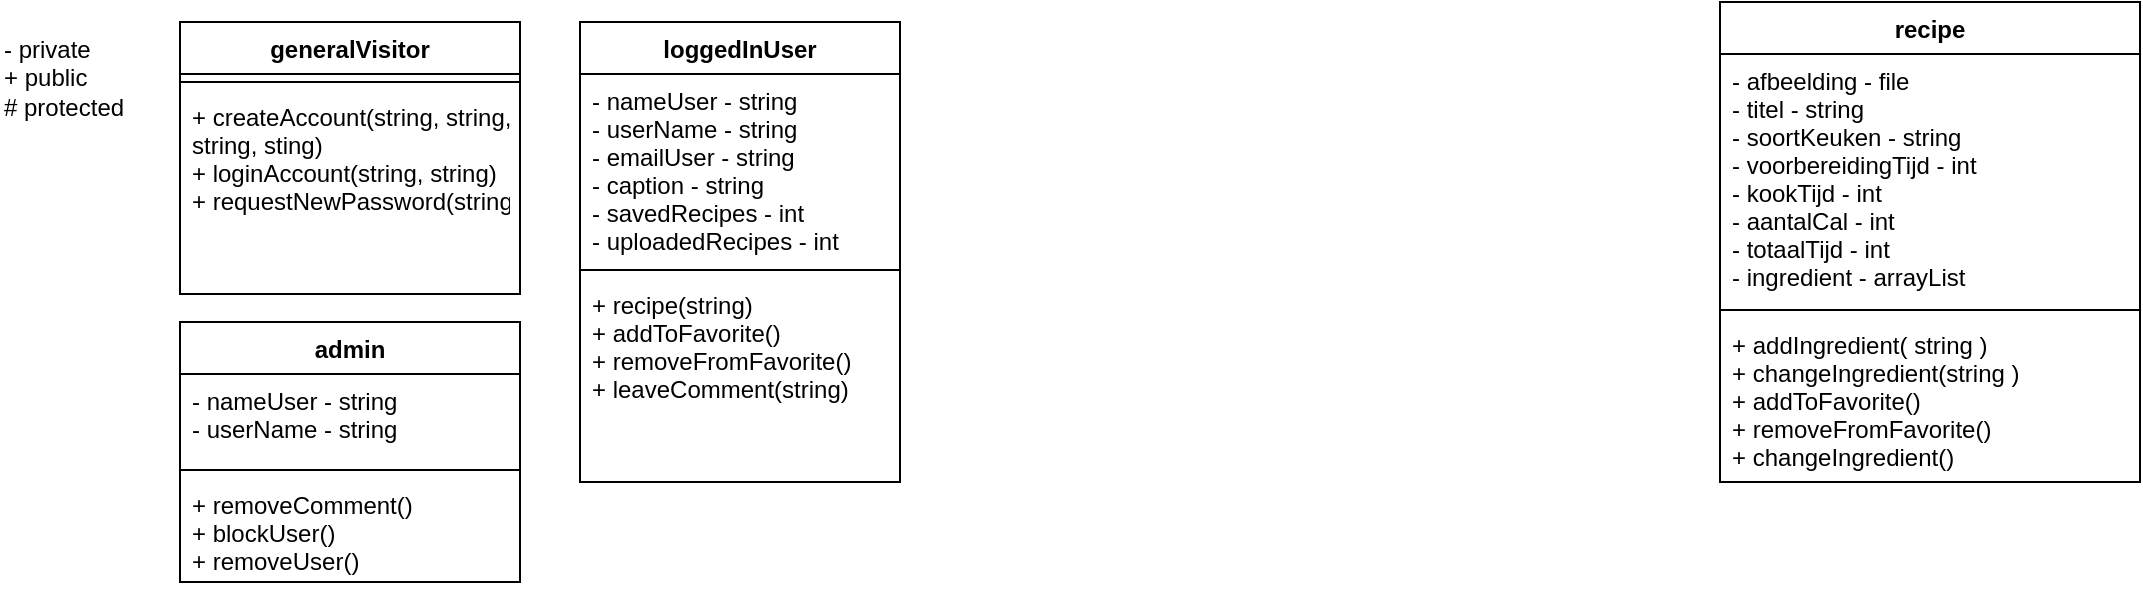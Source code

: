 <mxfile version="14.6.0" type="github">
  <diagram name="Page-1" id="e7e014a7-5840-1c2e-5031-d8a46d1fe8dd">
    <mxGraphModel dx="2595" dy="773" grid="1" gridSize="10" guides="1" tooltips="1" connect="1" arrows="1" fold="1" page="1" pageScale="1" pageWidth="1169" pageHeight="826" background="#ffffff" math="0" shadow="0">
      <root>
        <mxCell id="0" />
        <mxCell id="1" parent="0" />
        <mxCell id="mBOL9zXCFcZoV6gmE1oh-41" value="recipe" style="swimlane;fontStyle=1;align=center;verticalAlign=top;childLayout=stackLayout;horizontal=1;startSize=26;horizontalStack=0;resizeParent=1;resizeParentMax=0;resizeLast=0;collapsible=1;marginBottom=0;" vertex="1" parent="1">
          <mxGeometry x="-290" y="10" width="210" height="240" as="geometry" />
        </mxCell>
        <mxCell id="mBOL9zXCFcZoV6gmE1oh-42" value="- afbeelding - file&#xa;- titel - string&#xa;- soortKeuken - string&#xa;- voorbereidingTijd - int&#xa;- kookTijd - int&#xa;- aantalCal - int&#xa;- totaalTijd - int&#xa;- ingredient - arrayList" style="text;strokeColor=none;fillColor=none;align=left;verticalAlign=top;spacingLeft=4;spacingRight=4;overflow=hidden;rotatable=0;points=[[0,0.5],[1,0.5]];portConstraint=eastwest;" vertex="1" parent="mBOL9zXCFcZoV6gmE1oh-41">
          <mxGeometry y="26" width="210" height="124" as="geometry" />
        </mxCell>
        <mxCell id="mBOL9zXCFcZoV6gmE1oh-43" value="" style="line;strokeWidth=1;fillColor=none;align=left;verticalAlign=middle;spacingTop=-1;spacingLeft=3;spacingRight=3;rotatable=0;labelPosition=right;points=[];portConstraint=eastwest;" vertex="1" parent="mBOL9zXCFcZoV6gmE1oh-41">
          <mxGeometry y="150" width="210" height="8" as="geometry" />
        </mxCell>
        <mxCell id="mBOL9zXCFcZoV6gmE1oh-44" value="+ addIngredient( string )&#xa;+ changeIngredient(string )&#xa;+ addToFavorite()&#xa;+ removeFromFavorite()&#xa;+ changeIngredient()" style="text;strokeColor=none;fillColor=none;align=left;verticalAlign=top;spacingLeft=4;spacingRight=4;overflow=hidden;rotatable=0;points=[[0,0.5],[1,0.5]];portConstraint=eastwest;" vertex="1" parent="mBOL9zXCFcZoV6gmE1oh-41">
          <mxGeometry y="158" width="210" height="82" as="geometry" />
        </mxCell>
        <mxCell id="mBOL9zXCFcZoV6gmE1oh-48" value="generalVisitor" style="swimlane;fontStyle=1;align=center;verticalAlign=top;childLayout=stackLayout;horizontal=1;startSize=26;horizontalStack=0;resizeParent=1;resizeParentMax=0;resizeLast=0;collapsible=1;marginBottom=0;" vertex="1" parent="1">
          <mxGeometry x="-1060" y="20" width="170" height="136" as="geometry" />
        </mxCell>
        <mxCell id="mBOL9zXCFcZoV6gmE1oh-50" value="" style="line;strokeWidth=1;fillColor=none;align=left;verticalAlign=middle;spacingTop=-1;spacingLeft=3;spacingRight=3;rotatable=0;labelPosition=right;points=[];portConstraint=eastwest;" vertex="1" parent="mBOL9zXCFcZoV6gmE1oh-48">
          <mxGeometry y="26" width="170" height="8" as="geometry" />
        </mxCell>
        <mxCell id="mBOL9zXCFcZoV6gmE1oh-51" value="+ createAccount(string, string, &#xa;string, sting)&#xa;+ loginAccount(string, string)&#xa;+ requestNewPassword(string)" style="text;strokeColor=none;fillColor=none;align=left;verticalAlign=top;spacingLeft=4;spacingRight=4;overflow=hidden;rotatable=0;points=[[0,0.5],[1,0.5]];portConstraint=eastwest;" vertex="1" parent="mBOL9zXCFcZoV6gmE1oh-48">
          <mxGeometry y="34" width="170" height="102" as="geometry" />
        </mxCell>
        <mxCell id="mBOL9zXCFcZoV6gmE1oh-53" value="loggedInUser" style="swimlane;fontStyle=1;align=center;verticalAlign=top;childLayout=stackLayout;horizontal=1;startSize=26;horizontalStack=0;resizeParent=1;resizeParentMax=0;resizeLast=0;collapsible=1;marginBottom=0;" vertex="1" parent="1">
          <mxGeometry x="-860" y="20" width="160" height="230" as="geometry" />
        </mxCell>
        <mxCell id="mBOL9zXCFcZoV6gmE1oh-54" value="- nameUser - string&#xa;- userName - string&#xa;- emailUser - string&#xa;- caption - string&#xa;- savedRecipes - int&#xa;- uploadedRecipes - int" style="text;strokeColor=none;fillColor=none;align=left;verticalAlign=top;spacingLeft=4;spacingRight=4;overflow=hidden;rotatable=0;points=[[0,0.5],[1,0.5]];portConstraint=eastwest;" vertex="1" parent="mBOL9zXCFcZoV6gmE1oh-53">
          <mxGeometry y="26" width="160" height="94" as="geometry" />
        </mxCell>
        <mxCell id="mBOL9zXCFcZoV6gmE1oh-55" value="" style="line;strokeWidth=1;fillColor=none;align=left;verticalAlign=middle;spacingTop=-1;spacingLeft=3;spacingRight=3;rotatable=0;labelPosition=right;points=[];portConstraint=eastwest;" vertex="1" parent="mBOL9zXCFcZoV6gmE1oh-53">
          <mxGeometry y="120" width="160" height="8" as="geometry" />
        </mxCell>
        <mxCell id="mBOL9zXCFcZoV6gmE1oh-56" value="+ recipe(string)&#xa;+ addToFavorite()&#xa;+ removeFromFavorite()&#xa;+ leaveComment(string)" style="text;strokeColor=none;fillColor=none;align=left;verticalAlign=top;spacingLeft=4;spacingRight=4;overflow=hidden;rotatable=0;points=[[0,0.5],[1,0.5]];portConstraint=eastwest;" vertex="1" parent="mBOL9zXCFcZoV6gmE1oh-53">
          <mxGeometry y="128" width="160" height="102" as="geometry" />
        </mxCell>
        <mxCell id="mBOL9zXCFcZoV6gmE1oh-57" value="- private&lt;br&gt;+ public&lt;br&gt;# protected" style="text;html=1;strokeColor=none;fillColor=none;align=left;verticalAlign=top;whiteSpace=wrap;rounded=0;" vertex="1" parent="1">
          <mxGeometry x="-1150" y="20" width="70" height="80" as="geometry" />
        </mxCell>
        <mxCell id="mBOL9zXCFcZoV6gmE1oh-70" value="admin" style="swimlane;fontStyle=1;align=center;verticalAlign=top;childLayout=stackLayout;horizontal=1;startSize=26;horizontalStack=0;resizeParent=1;resizeParentMax=0;resizeLast=0;collapsible=1;marginBottom=0;" vertex="1" parent="1">
          <mxGeometry x="-1060" y="170" width="170" height="130" as="geometry" />
        </mxCell>
        <mxCell id="mBOL9zXCFcZoV6gmE1oh-71" value="- nameUser - string&#xa;- userName - string" style="text;strokeColor=none;fillColor=none;align=left;verticalAlign=top;spacingLeft=4;spacingRight=4;overflow=hidden;rotatable=0;points=[[0,0.5],[1,0.5]];portConstraint=eastwest;" vertex="1" parent="mBOL9zXCFcZoV6gmE1oh-70">
          <mxGeometry y="26" width="170" height="44" as="geometry" />
        </mxCell>
        <mxCell id="mBOL9zXCFcZoV6gmE1oh-72" value="" style="line;strokeWidth=1;fillColor=none;align=left;verticalAlign=middle;spacingTop=-1;spacingLeft=3;spacingRight=3;rotatable=0;labelPosition=right;points=[];portConstraint=eastwest;" vertex="1" parent="mBOL9zXCFcZoV6gmE1oh-70">
          <mxGeometry y="70" width="170" height="8" as="geometry" />
        </mxCell>
        <mxCell id="mBOL9zXCFcZoV6gmE1oh-73" value="+ removeComment()&#xa;+ blockUser()&#xa;+ removeUser()" style="text;strokeColor=none;fillColor=none;align=left;verticalAlign=top;spacingLeft=4;spacingRight=4;overflow=hidden;rotatable=0;points=[[0,0.5],[1,0.5]];portConstraint=eastwest;" vertex="1" parent="mBOL9zXCFcZoV6gmE1oh-70">
          <mxGeometry y="78" width="170" height="52" as="geometry" />
        </mxCell>
      </root>
    </mxGraphModel>
  </diagram>
</mxfile>
